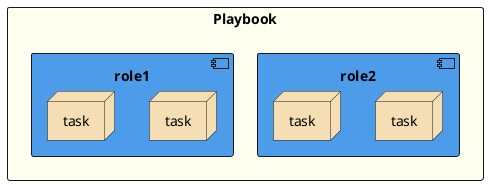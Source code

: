 @startuml playbook-overview

skinparam componentStyle uml2
skinparam linetype ortho

rectangle "Playbook" as playbook #Ivory {

    component role2 #4d9cea {
        node "task" as role2task1 #Wheat
        node "task" as role2task2 #Wheat
    }

    component role1 #4d9cea {
        node "task" as role1task1 #Wheat
        node "task" as role1task2 #Wheat
    }
}

@enduml